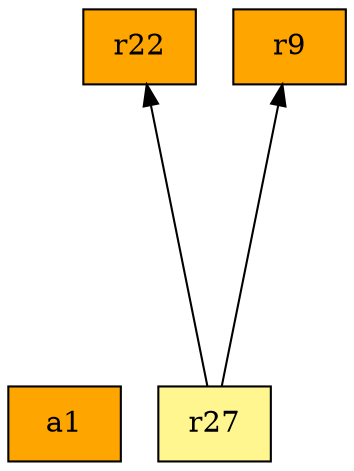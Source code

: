 digraph G {
rankdir=BT;ranksep="2.0";
"a1" [shape=record,fillcolor=orange,style=filled,label="{a1}"];
"r22" [shape=record,fillcolor=orange,style=filled,label="{r22}"];
"r9" [shape=record,fillcolor=orange,style=filled,label="{r9}"];
"r27" [shape=record,fillcolor=khaki1,style=filled,label="{r27}"];
"r27" -> "r9"
"r27" -> "r22"
}